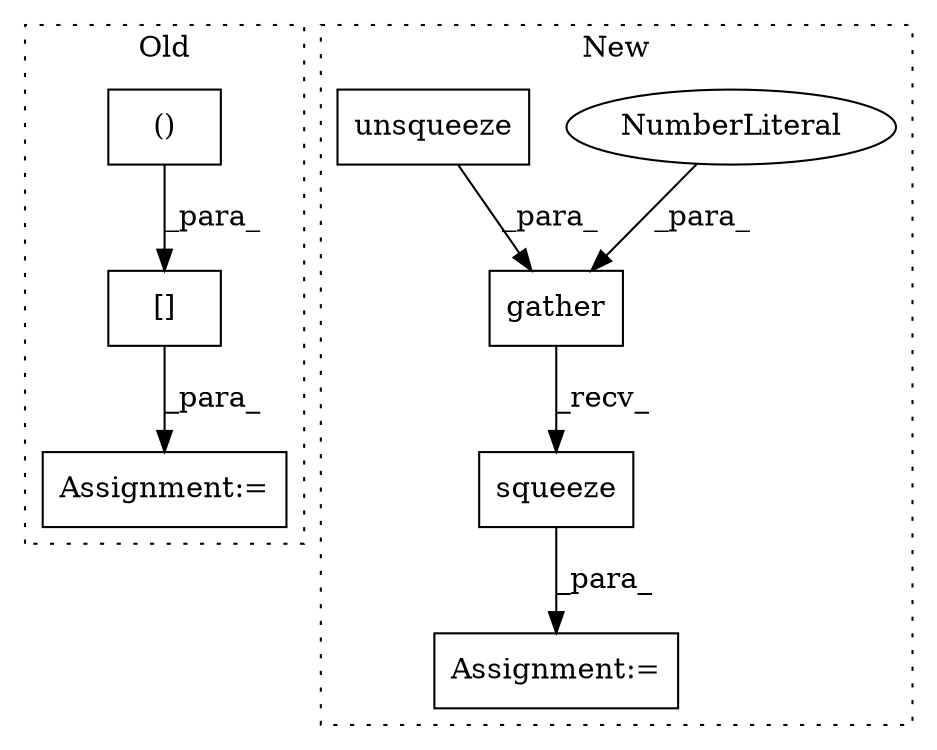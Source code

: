 digraph G {
subgraph cluster0 {
1 [label="[]" a="2" s="6256,6312" l="21,2" shape="box"];
4 [label="Assignment:=" a="7" s="6255" l="1" shape="box"];
6 [label="()" a="106" s="6277" l="35" shape="box"];
label = "Old";
style="dotted";
}
subgraph cluster1 {
2 [label="gather" a="32" s="6137,6170" l="7,1" shape="box"];
3 [label="Assignment:=" a="7" s="6122" l="1" shape="box"];
5 [label="NumberLiteral" a="34" s="6144" l="1" shape="ellipse"];
7 [label="unsqueeze" a="32" s="6158,6169" l="10,1" shape="box"];
8 [label="squeeze" a="32" s="6172,6181" l="8,1" shape="box"];
label = "New";
style="dotted";
}
1 -> 4 [label="_para_"];
2 -> 8 [label="_recv_"];
5 -> 2 [label="_para_"];
6 -> 1 [label="_para_"];
7 -> 2 [label="_para_"];
8 -> 3 [label="_para_"];
}